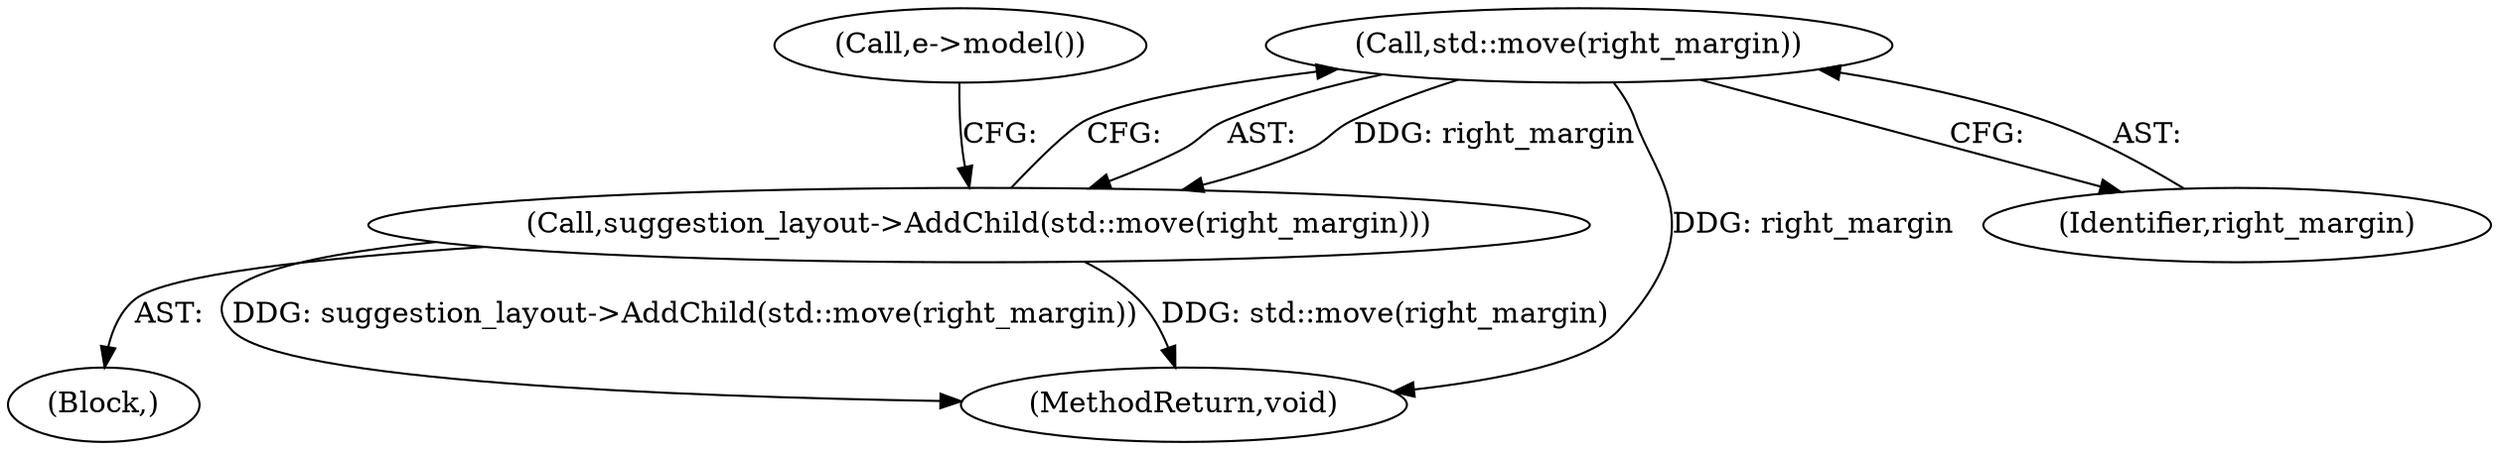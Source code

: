 digraph "0_Chrome_a79e1bbb765af34d446e42d34cd00a312b381113@API" {
"1000252" [label="(Call,std::move(right_margin))"];
"1000251" [label="(Call,suggestion_layout->AddChild(std::move(right_margin)))"];
"1000253" [label="(Identifier,right_margin)"];
"1000257" [label="(Call,e->model())"];
"1000251" [label="(Call,suggestion_layout->AddChild(std::move(right_margin)))"];
"1000105" [label="(Block,)"];
"1000332" [label="(MethodReturn,void)"];
"1000252" [label="(Call,std::move(right_margin))"];
"1000252" -> "1000251"  [label="AST: "];
"1000252" -> "1000253"  [label="CFG: "];
"1000253" -> "1000252"  [label="AST: "];
"1000251" -> "1000252"  [label="CFG: "];
"1000252" -> "1000332"  [label="DDG: right_margin"];
"1000252" -> "1000251"  [label="DDG: right_margin"];
"1000251" -> "1000105"  [label="AST: "];
"1000257" -> "1000251"  [label="CFG: "];
"1000251" -> "1000332"  [label="DDG: suggestion_layout->AddChild(std::move(right_margin))"];
"1000251" -> "1000332"  [label="DDG: std::move(right_margin)"];
}
